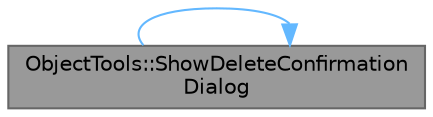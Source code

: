 digraph "ObjectTools::ShowDeleteConfirmationDialog"
{
 // INTERACTIVE_SVG=YES
 // LATEX_PDF_SIZE
  bgcolor="transparent";
  edge [fontname=Helvetica,fontsize=10,labelfontname=Helvetica,labelfontsize=10];
  node [fontname=Helvetica,fontsize=10,shape=box,height=0.2,width=0.4];
  rankdir="LR";
  Node1 [id="Node000001",label="ObjectTools::ShowDeleteConfirmation\lDialog",height=0.2,width=0.4,color="gray40", fillcolor="grey60", style="filled", fontcolor="black",tooltip="Shows a confirmation dialog asking the user if it is ok to delete the packages containing the supplie..."];
  Node1 -> Node1 [id="edge1_Node000001_Node000001",color="steelblue1",style="solid",tooltip=" "];
}
